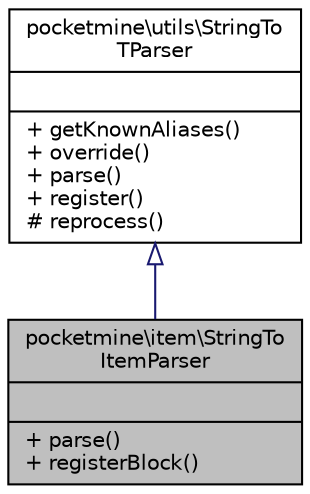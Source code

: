 digraph "pocketmine\item\StringToItemParser"
{
 // INTERACTIVE_SVG=YES
 // LATEX_PDF_SIZE
  edge [fontname="Helvetica",fontsize="10",labelfontname="Helvetica",labelfontsize="10"];
  node [fontname="Helvetica",fontsize="10",shape=record];
  Node1 [label="{pocketmine\\item\\StringTo\lItemParser\n||+ parse()\l+ registerBlock()\l}",height=0.2,width=0.4,color="black", fillcolor="grey75", style="filled", fontcolor="black",tooltip=" "];
  Node2 -> Node1 [dir="back",color="midnightblue",fontsize="10",style="solid",arrowtail="onormal",fontname="Helvetica"];
  Node2 [label="{pocketmine\\utils\\StringTo\lTParser\n||+ getKnownAliases()\l+ override()\l+ parse()\l+ register()\l# reprocess()\l}",height=0.2,width=0.4,color="black", fillcolor="white", style="filled",URL="$d7/d64/classpocketmine_1_1utils_1_1_string_to_t_parser.html",tooltip=" "];
}
